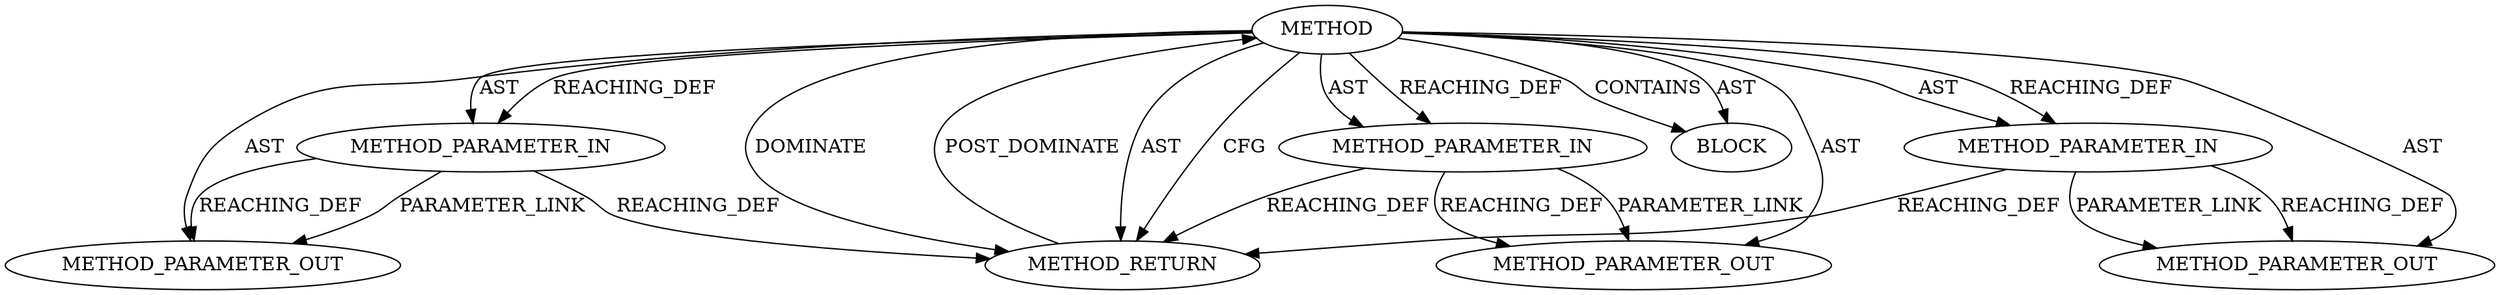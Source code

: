 digraph {
  13380 [label=METHOD_PARAMETER_OUT ORDER=2 CODE="p2" IS_VARIADIC=false TYPE_FULL_NAME="ANY" EVALUATION_STRATEGY="BY_VALUE" INDEX=2 NAME="p2"]
  12329 [label=METHOD AST_PARENT_TYPE="NAMESPACE_BLOCK" AST_PARENT_FULL_NAME="<global>" ORDER=0 CODE="<empty>" FULL_NAME="crypto_shash_setkey" IS_EXTERNAL=true FILENAME="<empty>" SIGNATURE="" NAME="crypto_shash_setkey"]
  12334 [label=METHOD_RETURN ORDER=2 CODE="RET" TYPE_FULL_NAME="ANY" EVALUATION_STRATEGY="BY_VALUE"]
  13381 [label=METHOD_PARAMETER_OUT ORDER=3 CODE="p3" IS_VARIADIC=false TYPE_FULL_NAME="ANY" EVALUATION_STRATEGY="BY_VALUE" INDEX=3 NAME="p3"]
  12332 [label=METHOD_PARAMETER_IN ORDER=3 CODE="p3" IS_VARIADIC=false TYPE_FULL_NAME="ANY" EVALUATION_STRATEGY="BY_VALUE" INDEX=3 NAME="p3"]
  12330 [label=METHOD_PARAMETER_IN ORDER=1 CODE="p1" IS_VARIADIC=false TYPE_FULL_NAME="ANY" EVALUATION_STRATEGY="BY_VALUE" INDEX=1 NAME="p1"]
  12333 [label=BLOCK ORDER=1 ARGUMENT_INDEX=1 CODE="<empty>" TYPE_FULL_NAME="ANY"]
  12331 [label=METHOD_PARAMETER_IN ORDER=2 CODE="p2" IS_VARIADIC=false TYPE_FULL_NAME="ANY" EVALUATION_STRATEGY="BY_VALUE" INDEX=2 NAME="p2"]
  13379 [label=METHOD_PARAMETER_OUT ORDER=1 CODE="p1" IS_VARIADIC=false TYPE_FULL_NAME="ANY" EVALUATION_STRATEGY="BY_VALUE" INDEX=1 NAME="p1"]
  12330 -> 13379 [label=REACHING_DEF VARIABLE="p1"]
  12331 -> 13380 [label=REACHING_DEF VARIABLE="p2"]
  12329 -> 12332 [label=REACHING_DEF VARIABLE=""]
  12332 -> 13381 [label=PARAMETER_LINK ]
  12329 -> 13381 [label=AST ]
  12329 -> 12332 [label=AST ]
  12330 -> 13379 [label=PARAMETER_LINK ]
  12329 -> 12331 [label=AST ]
  12329 -> 12333 [label=CONTAINS ]
  12332 -> 13381 [label=REACHING_DEF VARIABLE="p3"]
  12330 -> 12334 [label=REACHING_DEF VARIABLE="p1"]
  12331 -> 13380 [label=PARAMETER_LINK ]
  12329 -> 12331 [label=REACHING_DEF VARIABLE=""]
  12329 -> 12333 [label=AST ]
  12329 -> 13379 [label=AST ]
  12329 -> 12330 [label=REACHING_DEF VARIABLE=""]
  12329 -> 12334 [label=AST ]
  12329 -> 12330 [label=AST ]
  12329 -> 12334 [label=CFG ]
  12329 -> 12334 [label=DOMINATE ]
  12334 -> 12329 [label=POST_DOMINATE ]
  12331 -> 12334 [label=REACHING_DEF VARIABLE="p2"]
  12332 -> 12334 [label=REACHING_DEF VARIABLE="p3"]
  12329 -> 13380 [label=AST ]
}
